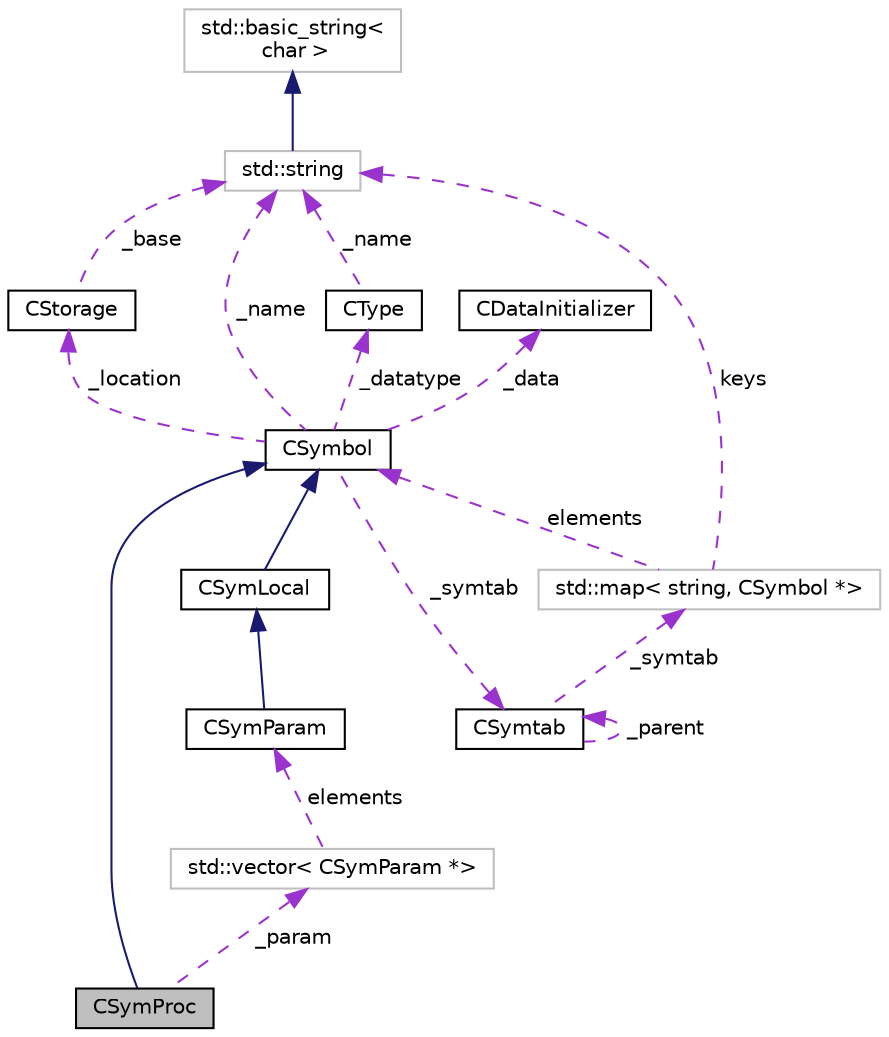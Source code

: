 digraph "CSymProc"
{
  edge [fontname="Helvetica",fontsize="10",labelfontname="Helvetica",labelfontsize="10"];
  node [fontname="Helvetica",fontsize="10",shape=record];
  Node2 [label="CSymProc",height=0.2,width=0.4,color="black", fillcolor="grey75", style="filled", fontcolor="black"];
  Node3 -> Node2 [dir="back",color="midnightblue",fontsize="10",style="solid",fontname="Helvetica"];
  Node3 [label="CSymbol",height=0.2,width=0.4,color="black", fillcolor="white", style="filled",URL="$classCSymbol.html",tooltip="SnuPL symbol. "];
  Node4 -> Node3 [dir="back",color="darkorchid3",fontsize="10",style="dashed",label=" _location" ,fontname="Helvetica"];
  Node4 [label="CStorage",height=0.2,width=0.4,color="black", fillcolor="white", style="filled",URL="$classCStorage.html",tooltip="SnuPL storage location class. "];
  Node5 -> Node4 [dir="back",color="darkorchid3",fontsize="10",style="dashed",label=" _base" ,fontname="Helvetica"];
  Node5 [label="std::string",height=0.2,width=0.4,color="grey75", fillcolor="white", style="filled",tooltip="STL class. "];
  Node6 -> Node5 [dir="back",color="midnightblue",fontsize="10",style="solid",fontname="Helvetica"];
  Node6 [label="std::basic_string\<\l char \>",height=0.2,width=0.4,color="grey75", fillcolor="white", style="filled",tooltip="STL class. "];
  Node7 -> Node3 [dir="back",color="darkorchid3",fontsize="10",style="dashed",label=" _symtab" ,fontname="Helvetica"];
  Node7 [label="CSymtab",height=0.2,width=0.4,color="black", fillcolor="white", style="filled",URL="$classCSymtab.html",tooltip="SnuPL symbol table. "];
  Node7 -> Node7 [dir="back",color="darkorchid3",fontsize="10",style="dashed",label=" _parent" ,fontname="Helvetica"];
  Node8 -> Node7 [dir="back",color="darkorchid3",fontsize="10",style="dashed",label=" _symtab" ,fontname="Helvetica"];
  Node8 [label="std::map\< string, CSymbol *\>",height=0.2,width=0.4,color="grey75", fillcolor="white", style="filled"];
  Node5 -> Node8 [dir="back",color="darkorchid3",fontsize="10",style="dashed",label=" keys" ,fontname="Helvetica"];
  Node3 -> Node8 [dir="back",color="darkorchid3",fontsize="10",style="dashed",label=" elements" ,fontname="Helvetica"];
  Node9 -> Node3 [dir="back",color="darkorchid3",fontsize="10",style="dashed",label=" _datatype" ,fontname="Helvetica"];
  Node9 [label="CType",height=0.2,width=0.4,color="black", fillcolor="white", style="filled",URL="$classCType.html",tooltip="SnuPL base type. "];
  Node5 -> Node9 [dir="back",color="darkorchid3",fontsize="10",style="dashed",label=" _name" ,fontname="Helvetica"];
  Node10 -> Node3 [dir="back",color="darkorchid3",fontsize="10",style="dashed",label=" _data" ,fontname="Helvetica"];
  Node10 [label="CDataInitializer",height=0.2,width=0.4,color="black", fillcolor="white", style="filled",URL="$classCDataInitializer.html",tooltip="SnuPL data initializer. "];
  Node5 -> Node3 [dir="back",color="darkorchid3",fontsize="10",style="dashed",label=" _name" ,fontname="Helvetica"];
  Node11 -> Node2 [dir="back",color="darkorchid3",fontsize="10",style="dashed",label=" _param" ,fontname="Helvetica"];
  Node11 [label="std::vector\< CSymParam *\>",height=0.2,width=0.4,color="grey75", fillcolor="white", style="filled"];
  Node12 -> Node11 [dir="back",color="darkorchid3",fontsize="10",style="dashed",label=" elements" ,fontname="Helvetica"];
  Node12 [label="CSymParam",height=0.2,width=0.4,color="black", fillcolor="white", style="filled",URL="$classCSymParam.html",tooltip="procedure parameter "];
  Node13 -> Node12 [dir="back",color="midnightblue",fontsize="10",style="solid",fontname="Helvetica"];
  Node13 [label="CSymLocal",height=0.2,width=0.4,color="black", fillcolor="white", style="filled",URL="$classCSymLocal.html",tooltip="local variable "];
  Node3 -> Node13 [dir="back",color="midnightblue",fontsize="10",style="solid",fontname="Helvetica"];
}
